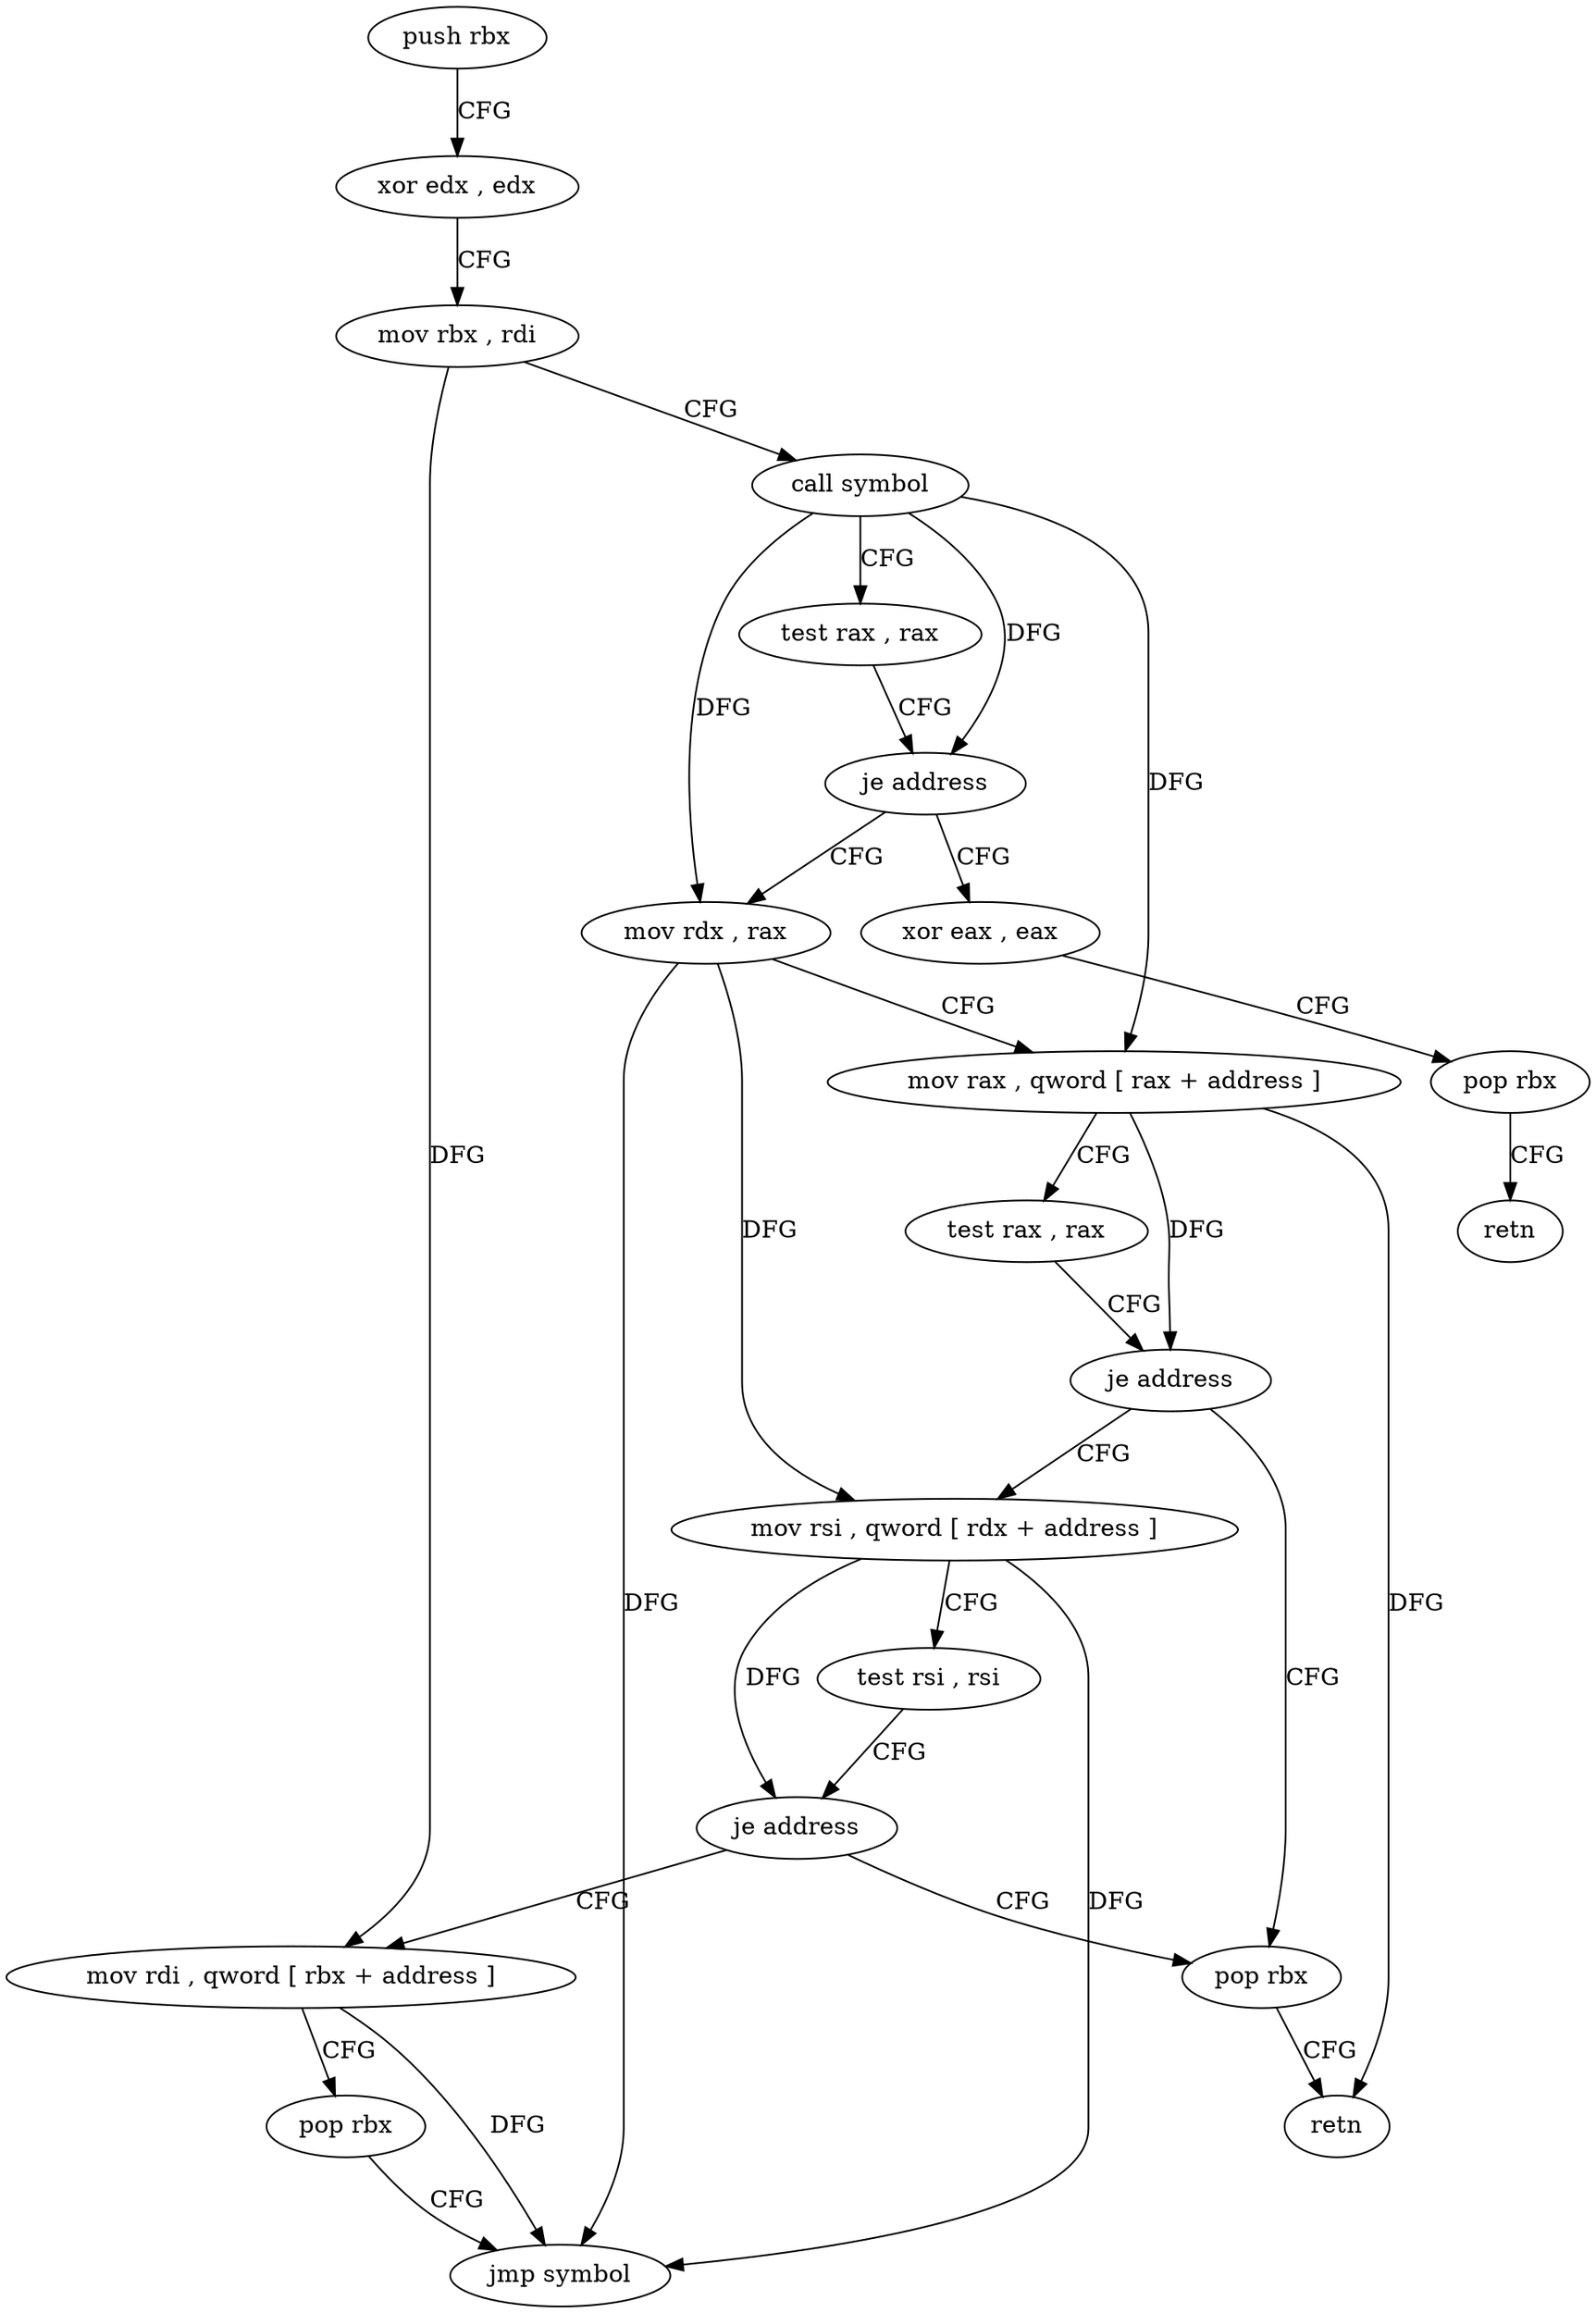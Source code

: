 digraph "func" {
"94176" [label = "push rbx" ]
"94177" [label = "xor edx , edx" ]
"94179" [label = "mov rbx , rdi" ]
"94182" [label = "call symbol" ]
"94187" [label = "test rax , rax" ]
"94190" [label = "je address" ]
"94232" [label = "xor eax , eax" ]
"94192" [label = "mov rdx , rax" ]
"94234" [label = "pop rbx" ]
"94235" [label = "retn" ]
"94195" [label = "mov rax , qword [ rax + address ]" ]
"94199" [label = "test rax , rax" ]
"94202" [label = "je address" ]
"94208" [label = "mov rsi , qword [ rdx + address ]" ]
"94204" [label = "pop rbx" ]
"94212" [label = "test rsi , rsi" ]
"94215" [label = "je address" ]
"94217" [label = "mov rdi , qword [ rbx + address ]" ]
"94205" [label = "retn" ]
"94221" [label = "pop rbx" ]
"94222" [label = "jmp symbol" ]
"94176" -> "94177" [ label = "CFG" ]
"94177" -> "94179" [ label = "CFG" ]
"94179" -> "94182" [ label = "CFG" ]
"94179" -> "94217" [ label = "DFG" ]
"94182" -> "94187" [ label = "CFG" ]
"94182" -> "94190" [ label = "DFG" ]
"94182" -> "94192" [ label = "DFG" ]
"94182" -> "94195" [ label = "DFG" ]
"94187" -> "94190" [ label = "CFG" ]
"94190" -> "94232" [ label = "CFG" ]
"94190" -> "94192" [ label = "CFG" ]
"94232" -> "94234" [ label = "CFG" ]
"94192" -> "94195" [ label = "CFG" ]
"94192" -> "94208" [ label = "DFG" ]
"94192" -> "94222" [ label = "DFG" ]
"94234" -> "94235" [ label = "CFG" ]
"94195" -> "94199" [ label = "CFG" ]
"94195" -> "94202" [ label = "DFG" ]
"94195" -> "94205" [ label = "DFG" ]
"94199" -> "94202" [ label = "CFG" ]
"94202" -> "94208" [ label = "CFG" ]
"94202" -> "94204" [ label = "CFG" ]
"94208" -> "94212" [ label = "CFG" ]
"94208" -> "94215" [ label = "DFG" ]
"94208" -> "94222" [ label = "DFG" ]
"94204" -> "94205" [ label = "CFG" ]
"94212" -> "94215" [ label = "CFG" ]
"94215" -> "94204" [ label = "CFG" ]
"94215" -> "94217" [ label = "CFG" ]
"94217" -> "94221" [ label = "CFG" ]
"94217" -> "94222" [ label = "DFG" ]
"94221" -> "94222" [ label = "CFG" ]
}

